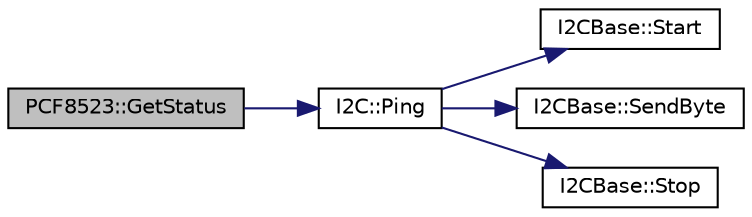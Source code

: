 digraph "PCF8523::GetStatus"
{
  edge [fontname="Helvetica",fontsize="10",labelfontname="Helvetica",labelfontsize="10"];
  node [fontname="Helvetica",fontsize="10",shape=record];
  rankdir="LR";
  Node1 [label="PCF8523::GetStatus",height=0.2,width=0.4,color="black", fillcolor="grey75", style="filled" fontcolor="black"];
  Node1 -> Node2 [color="midnightblue",fontsize="10",style="solid",fontname="Helvetica"];
  Node2 [label="I2C::Ping",height=0.2,width=0.4,color="black", fillcolor="white", style="filled",URL="$classI2C.html#a11afa1921c1287013e7bcb6675878a49",tooltip="Test for the Acknowledge of a device by sending start and the slave address. "];
  Node2 -> Node3 [color="midnightblue",fontsize="10",style="solid",fontname="Helvetica"];
  Node3 [label="I2CBase::Start",height=0.2,width=0.4,color="black", fillcolor="white", style="filled",URL="$classI2CBase.html#a16dc0177aab341a936f508e5e91406be",tooltip="Output a start condition on the I2C bus. "];
  Node2 -> Node4 [color="midnightblue",fontsize="10",style="solid",fontname="Helvetica"];
  Node4 [label="I2CBase::SendByte",height=0.2,width=0.4,color="black", fillcolor="white", style="filled",URL="$classI2CBase.html#a7cdbdb037ac9b84275d5f0d04476b8ce",tooltip="Output a byte on the I2C bus. "];
  Node2 -> Node5 [color="midnightblue",fontsize="10",style="solid",fontname="Helvetica"];
  Node5 [label="I2CBase::Stop",height=0.2,width=0.4,color="black", fillcolor="white", style="filled",URL="$classI2CBase.html#a0e0b9bc5b9a5a34fa78187e71f3731d1",tooltip="Output a stop condition on the I2C bus. "];
}
